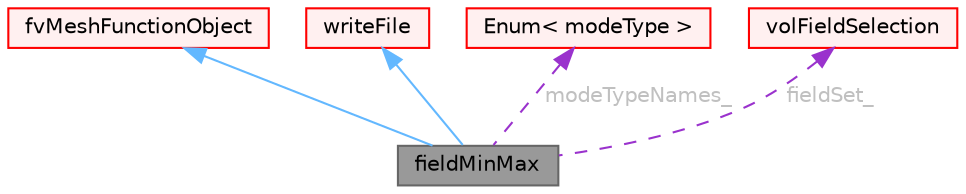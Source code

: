 digraph "fieldMinMax"
{
 // LATEX_PDF_SIZE
  bgcolor="transparent";
  edge [fontname=Helvetica,fontsize=10,labelfontname=Helvetica,labelfontsize=10];
  node [fontname=Helvetica,fontsize=10,shape=box,height=0.2,width=0.4];
  Node1 [id="Node000001",label="fieldMinMax",height=0.2,width=0.4,color="gray40", fillcolor="grey60", style="filled", fontcolor="black",tooltip="Computes the values and locations of field minima and maxima. These are good indicators of calculatio..."];
  Node2 -> Node1 [id="edge1_Node000001_Node000002",dir="back",color="steelblue1",style="solid",tooltip=" "];
  Node2 [id="Node000002",label="fvMeshFunctionObject",height=0.2,width=0.4,color="red", fillcolor="#FFF0F0", style="filled",URL="$classFoam_1_1functionObjects_1_1fvMeshFunctionObject.html",tooltip="Specialization of Foam::functionObject for an Foam::fvMesh, providing a reference to the Foam::fvMesh..."];
  Node76 -> Node1 [id="edge2_Node000001_Node000076",dir="back",color="steelblue1",style="solid",tooltip=" "];
  Node76 [id="Node000076",label="writeFile",height=0.2,width=0.4,color="red", fillcolor="#FFF0F0", style="filled",URL="$classFoam_1_1functionObjects_1_1writeFile.html",tooltip="Base class for writing single files from the function objects."];
  Node79 -> Node1 [id="edge3_Node000001_Node000079",dir="back",color="darkorchid3",style="dashed",tooltip=" ",label=" modeTypeNames_",fontcolor="grey" ];
  Node79 [id="Node000079",label="Enum\< modeType \>",height=0.2,width=0.4,color="red", fillcolor="#FFF0F0", style="filled",URL="$classFoam_1_1Enum.html",tooltip=" "];
  Node80 -> Node1 [id="edge4_Node000001_Node000080",dir="back",color="darkorchid3",style="dashed",tooltip=" ",label=" fieldSet_",fontcolor="grey" ];
  Node80 [id="Node000080",label="volFieldSelection",height=0.2,width=0.4,color="red", fillcolor="#FFF0F0", style="filled",URL="$classFoam_1_1functionObjects_1_1volFieldSelection.html",tooltip="Helper class to manage solver field selections."];
}

